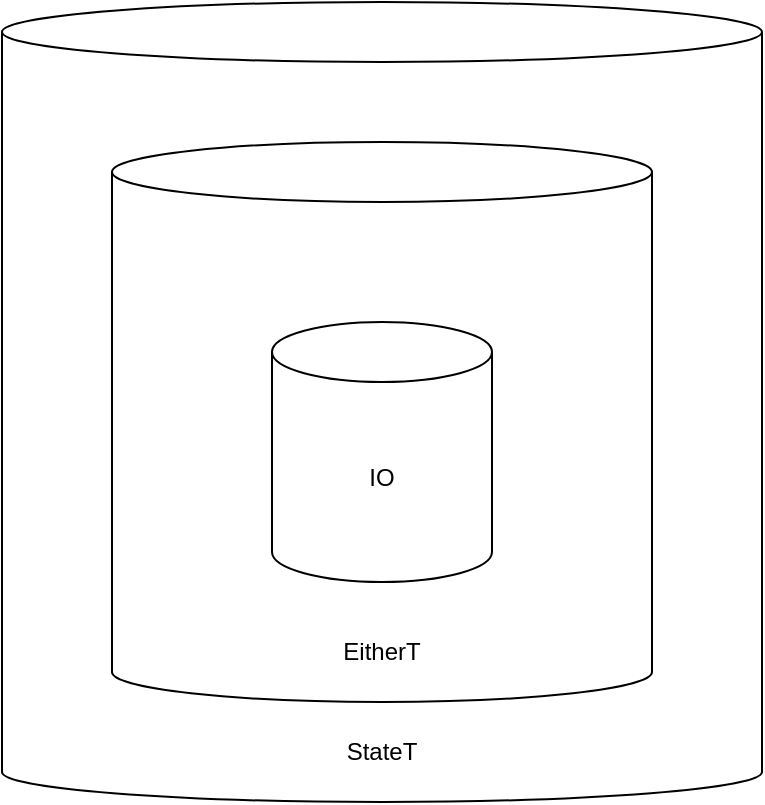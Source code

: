 <mxfile version="17.4.2" type="device"><diagram id="nD9kIEeg_KEaiPBIUan6" name="Página-1"><mxGraphModel dx="1422" dy="873" grid="1" gridSize="10" guides="1" tooltips="1" connect="1" arrows="1" fold="1" page="1" pageScale="1" pageWidth="1100" pageHeight="850" math="0" shadow="0"><root><mxCell id="0"/><mxCell id="1" parent="0"/><mxCell id="z-KaQtSO80X3cIKBayjO-4" value="" style="shape=cylinder3;whiteSpace=wrap;html=1;boundedLbl=1;backgroundOutline=1;size=15;" vertex="1" parent="1"><mxGeometry x="405" y="270" width="380" height="400" as="geometry"/></mxCell><mxCell id="z-KaQtSO80X3cIKBayjO-2" value="" style="shape=cylinder3;whiteSpace=wrap;html=1;boundedLbl=1;backgroundOutline=1;size=15;" vertex="1" parent="1"><mxGeometry x="460" y="340" width="270" height="280" as="geometry"/></mxCell><mxCell id="z-KaQtSO80X3cIKBayjO-1" value="IO" style="shape=cylinder3;whiteSpace=wrap;html=1;boundedLbl=1;backgroundOutline=1;size=15;" vertex="1" parent="1"><mxGeometry x="540" y="430" width="110" height="130" as="geometry"/></mxCell><mxCell id="z-KaQtSO80X3cIKBayjO-3" value="EitherT" style="text;html=1;strokeColor=none;fillColor=none;align=center;verticalAlign=middle;whiteSpace=wrap;rounded=0;" vertex="1" parent="1"><mxGeometry x="565" y="580" width="60" height="30" as="geometry"/></mxCell><mxCell id="z-KaQtSO80X3cIKBayjO-5" value="StateT" style="text;html=1;strokeColor=none;fillColor=none;align=center;verticalAlign=middle;whiteSpace=wrap;rounded=0;" vertex="1" parent="1"><mxGeometry x="565" y="630" width="60" height="30" as="geometry"/></mxCell></root></mxGraphModel></diagram></mxfile>